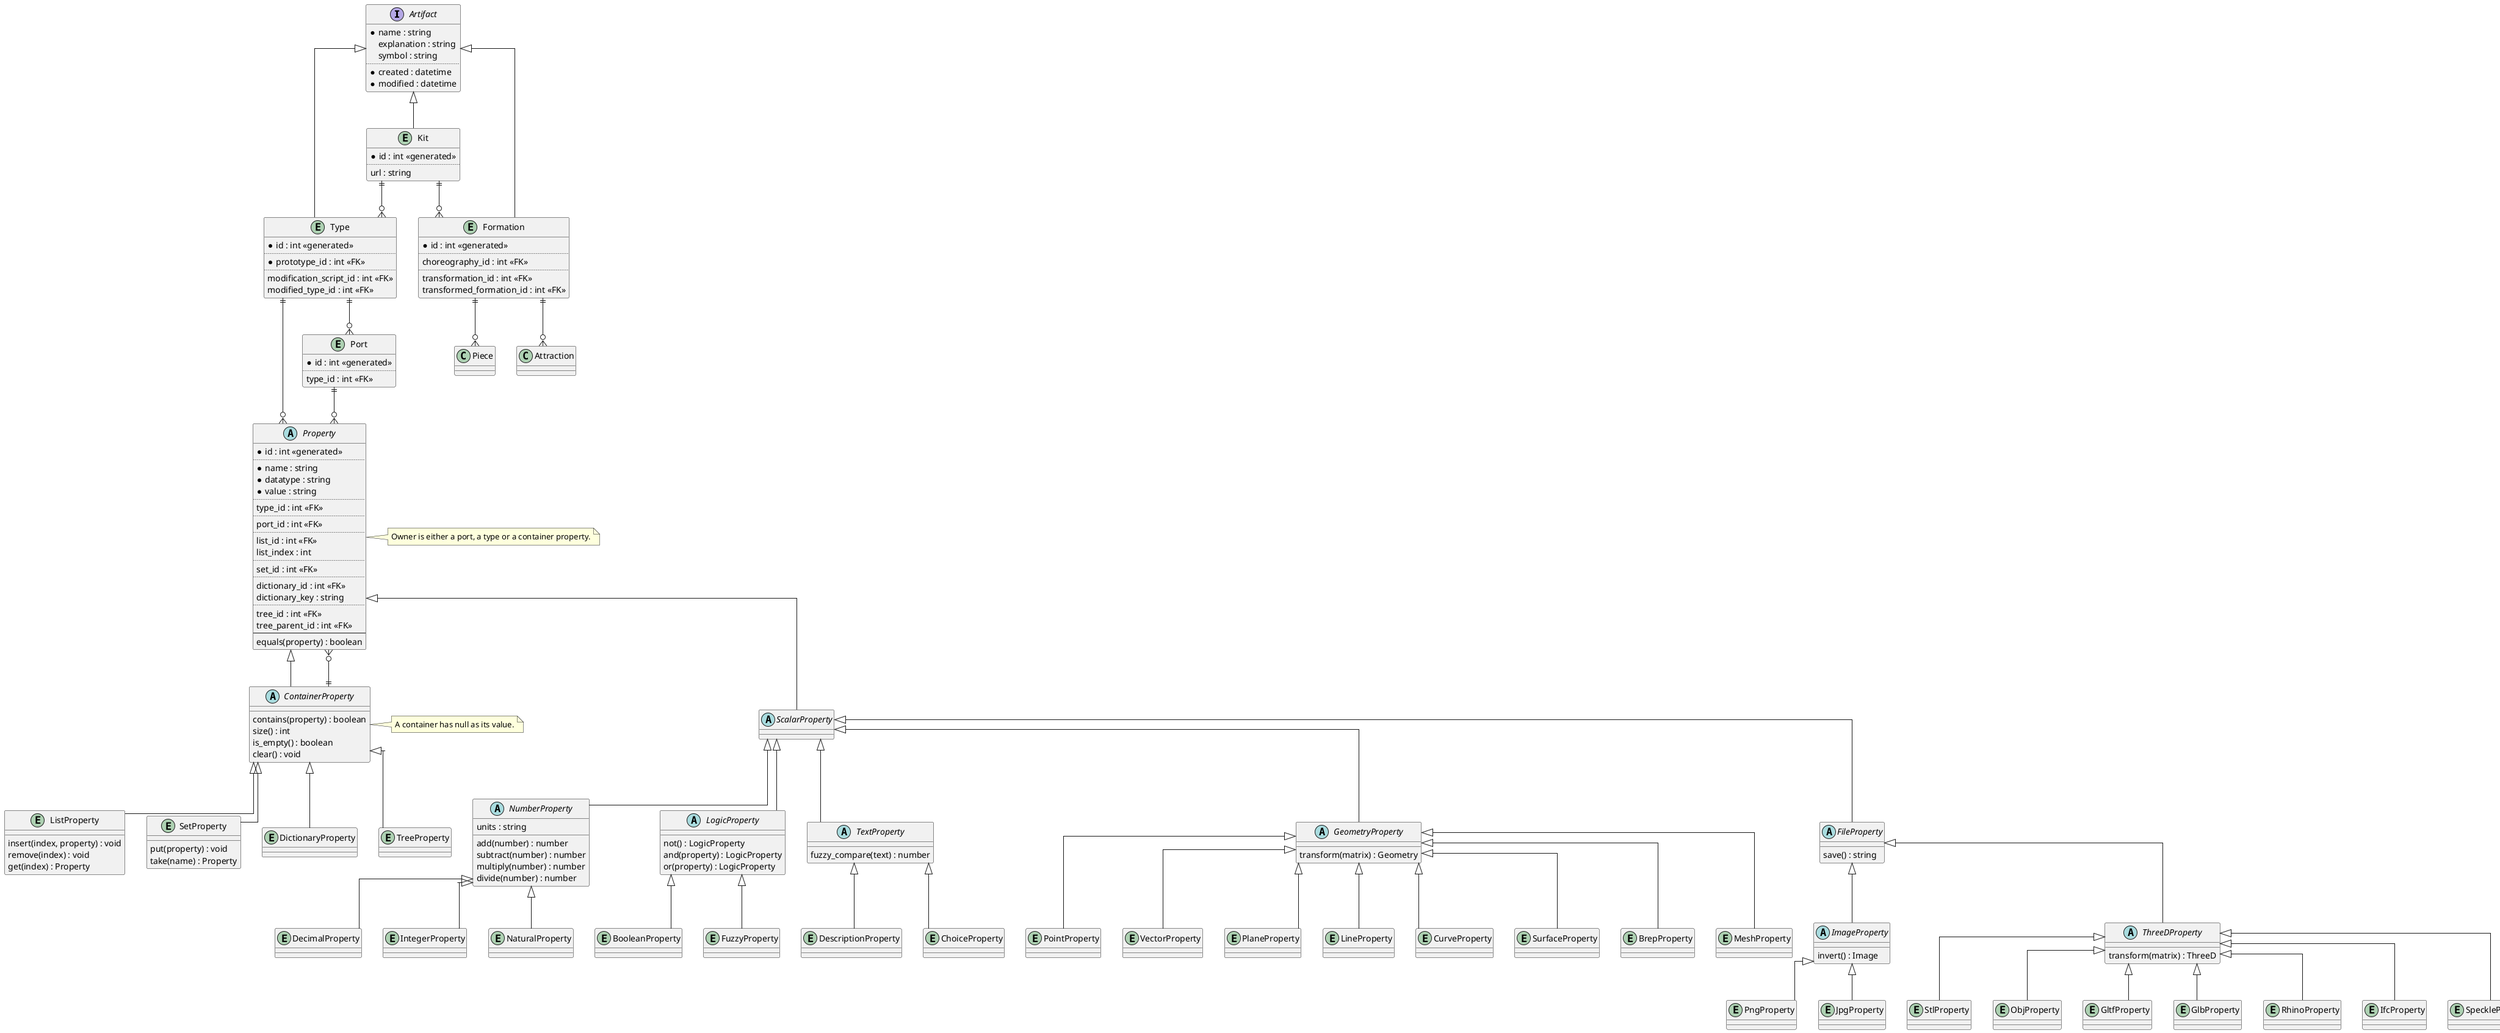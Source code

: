 @startuml "data architecture"
skinparam linetype ortho

interface Artifact {
    *name : string
    explanation : string
    symbol : string
    ..
    *created : datetime
    *modified : datetime
}

entity Kit {
    *id : int <<generated>> 
    ..
    url : string
}

entity Type {
    *id : int <<generated>>
    ..
    *prototype_id : int <<FK>>
    ..
    modification_script_id : int <<FK>>
    modified_type_id : int <<FK>>
}

entity Port {
    *id : int <<generated>>
    ..
    type_id : int <<FK>>
}

abstract Property {
    *id : int <<generated>>
    ..
    *name : string
    *datatype : string
    *value : string
    ..
    type_id : int <<FK>>
    ..
    port_id : int <<FK>>
    ..
    list_id : int <<FK>>
    list_index : int
    ..
    set_id : int <<FK>>
    ..
    dictionary_id : int <<FK>>
    dictionary_key : string
    ..
    tree_id : int <<FK>>
    tree_parent_id : int <<FK>>
    --
    equals(property) : boolean
}
note right of Property
    Owner is either a port, a type or a container property.
end note

abstract ScalarProperty {
}

abstract NumberProperty {
    units : string
    add(number) : number
    subtract(number) : number
    multiply(number) : number
    divide(number) : number
}

entity DecimalProperty {
}

entity IntegerProperty {
}

entity NaturalProperty {
}

abstract LogicProperty {
    not() : LogicProperty
    and(property) : LogicProperty
    or(property) : LogicProperty
}

entity BooleanProperty {
}

entity FuzzyProperty {
}

abstract TextProperty {
    fuzzy_compare(text) : number
}

entity DescriptionProperty {
}

entity ChoiceProperty {
}

abstract GeometryProperty {
    transform(matrix) : Geometry
}

entity PointProperty {
}

entity VectorProperty {
}

entity PlaneProperty {
}

entity LineProperty {
}

entity CurveProperty {
}

entity SurfaceProperty {
}

entity BrepProperty {
}

entity MeshProperty {
}

abstract ContainerProperty {
    contains(property) : boolean
    size() : int
    is_empty() : boolean
    clear() : void
}
note right of ContainerProperty
    A container has null as its value.
end note


entity ListProperty {
    insert(index, property) : void
    remove(index) : void
    get(index) : Property
}

entity SetProperty {
    put(property) : void
    take(name) : Property
}

entity DictionaryProperty {
}

entity TreeProperty {
}

abstract FileProperty {
    save() : string
}

abstract ImageProperty {
    invert() : Image
}

entity PngProperty {
}

entity JpgProperty {
}

abstract ThreeDProperty {
    transform(matrix) : ThreeD
}

entity StlProperty {
}

entity ObjProperty {
}

entity GltfProperty {
}

entity GlbProperty {
}

entity RhinoProperty {
}

entity IfcProperty {
}

entity SpeckleProperty {
}

entity Formation {
    *id : int <<generated>>
    ..
    choreography_id : int <<FK>>
    ..
    transformation_id : int <<FK>>
    transformed_formation_id : int <<FK>>
}

' --

Kit ||--o{ Type
Kit ||--o{ Formation

' --

Type ||--o{ Port
Type ||--o{ Property

' --

Formation ||--o{ Piece
Formation ||--o{ Attraction


Port ||--o{ Property

' --

Property <|-- ScalarProperty
Property <|-- ContainerProperty

' --

ScalarProperty <|-- NumberProperty
ScalarProperty <|-- TextProperty
ScalarProperty <|-- GeometryProperty
ScalarProperty <|-- FileProperty
ScalarProperty <|-- LogicProperty

ContainerProperty ||--o{ Property
ContainerProperty <|-- ListProperty
ContainerProperty <|-- SetProperty
ContainerProperty <|-- DictionaryProperty
ContainerProperty <|-- TreeProperty

' --

NumberProperty <|-- DecimalProperty
NumberProperty <|-- IntegerProperty
NumberProperty <|-- NaturalProperty

LogicProperty <|-- BooleanProperty
LogicProperty <|-- FuzzyProperty

TextProperty <|-- DescriptionProperty
TextProperty <|-- ChoiceProperty

GeometryProperty <|-- PointProperty
GeometryProperty <|-- VectorProperty
GeometryProperty <|-- PlaneProperty
GeometryProperty <|-- LineProperty
GeometryProperty <|-- CurveProperty
GeometryProperty <|-- SurfaceProperty
GeometryProperty <|-- BrepProperty
GeometryProperty <|-- MeshProperty

FileProperty <|-- ImageProperty
FileProperty <|-- ThreeDProperty

' --

ImageProperty <|-- PngProperty
ImageProperty <|-- JpgProperty

ThreeDProperty <|-- StlProperty
ThreeDProperty <|-- ObjProperty
ThreeDProperty <|-- GltfProperty
ThreeDProperty <|-- GlbProperty
ThreeDProperty <|-- RhinoProperty
ThreeDProperty <|-- IfcProperty
ThreeDProperty <|-- SpeckleProperty

' --

Artifact <|-- Kit
Artifact <|-- Type
Artifact <|-- Formation

@enduml
